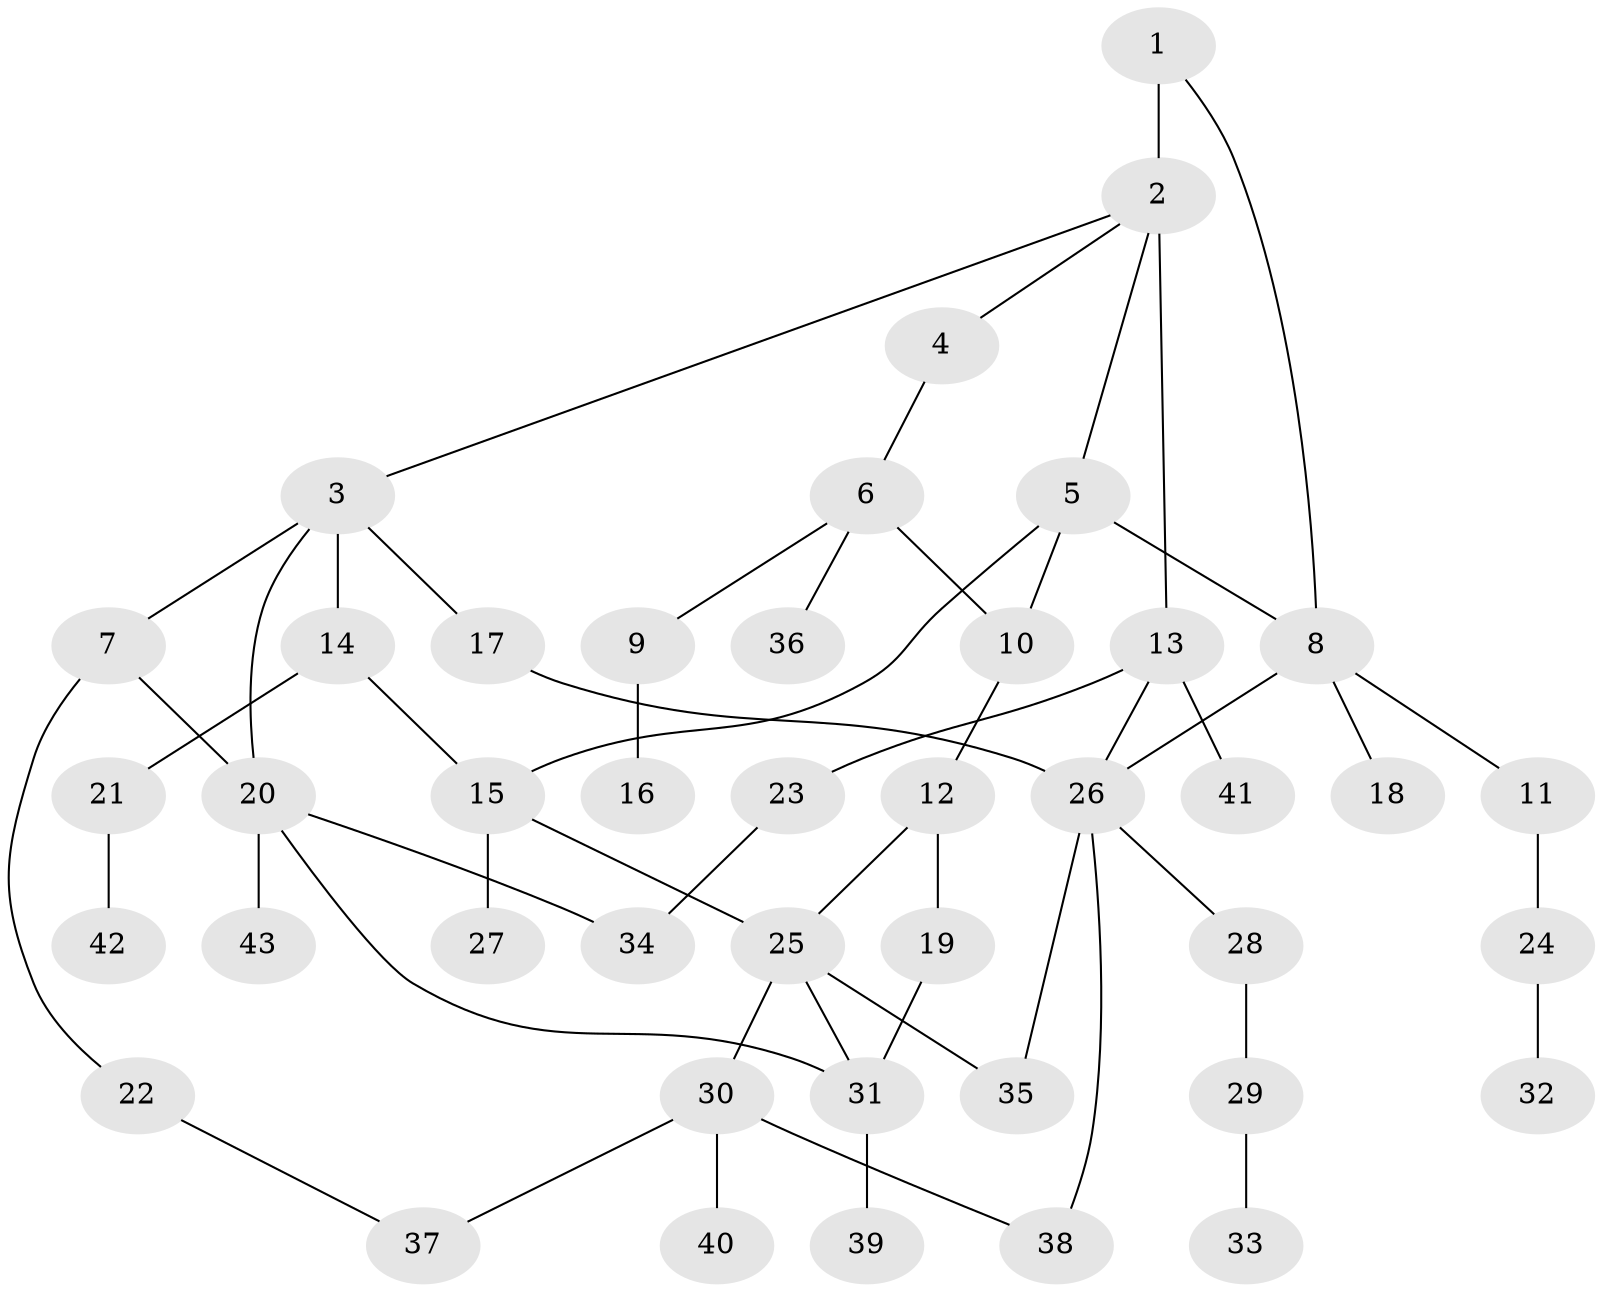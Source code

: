 // original degree distribution, {5: 0.04929577464788732, 7: 0.014084507042253521, 4: 0.09859154929577464, 3: 0.15492957746478872, 1: 0.3591549295774648, 2: 0.30985915492957744, 6: 0.014084507042253521}
// Generated by graph-tools (version 1.1) at 2025/48/03/04/25 22:48:56]
// undirected, 43 vertices, 55 edges
graph export_dot {
  node [color=gray90,style=filled];
  1;
  2;
  3;
  4;
  5;
  6;
  7;
  8;
  9;
  10;
  11;
  12;
  13;
  14;
  15;
  16;
  17;
  18;
  19;
  20;
  21;
  22;
  23;
  24;
  25;
  26;
  27;
  28;
  29;
  30;
  31;
  32;
  33;
  34;
  35;
  36;
  37;
  38;
  39;
  40;
  41;
  42;
  43;
  1 -- 2 [weight=5.0];
  1 -- 8 [weight=2.0];
  2 -- 3 [weight=1.0];
  2 -- 4 [weight=1.0];
  2 -- 5 [weight=1.0];
  2 -- 13 [weight=1.0];
  3 -- 7 [weight=1.0];
  3 -- 14 [weight=1.0];
  3 -- 17 [weight=1.0];
  3 -- 20 [weight=1.0];
  4 -- 6 [weight=1.0];
  5 -- 8 [weight=3.0];
  5 -- 10 [weight=1.0];
  5 -- 15 [weight=1.0];
  6 -- 9 [weight=1.0];
  6 -- 10 [weight=1.0];
  6 -- 36 [weight=1.0];
  7 -- 20 [weight=1.0];
  7 -- 22 [weight=1.0];
  8 -- 11 [weight=1.0];
  8 -- 18 [weight=1.0];
  8 -- 26 [weight=1.0];
  9 -- 16 [weight=1.0];
  10 -- 12 [weight=1.0];
  11 -- 24 [weight=1.0];
  12 -- 19 [weight=1.0];
  12 -- 25 [weight=1.0];
  13 -- 23 [weight=1.0];
  13 -- 26 [weight=1.0];
  13 -- 41 [weight=1.0];
  14 -- 15 [weight=1.0];
  14 -- 21 [weight=1.0];
  15 -- 25 [weight=1.0];
  15 -- 27 [weight=2.0];
  17 -- 26 [weight=1.0];
  19 -- 31 [weight=1.0];
  20 -- 31 [weight=1.0];
  20 -- 34 [weight=1.0];
  20 -- 43 [weight=1.0];
  21 -- 42 [weight=1.0];
  22 -- 37 [weight=1.0];
  23 -- 34 [weight=1.0];
  24 -- 32 [weight=1.0];
  25 -- 30 [weight=2.0];
  25 -- 31 [weight=1.0];
  25 -- 35 [weight=1.0];
  26 -- 28 [weight=1.0];
  26 -- 35 [weight=1.0];
  26 -- 38 [weight=1.0];
  28 -- 29 [weight=2.0];
  29 -- 33 [weight=1.0];
  30 -- 37 [weight=1.0];
  30 -- 38 [weight=1.0];
  30 -- 40 [weight=1.0];
  31 -- 39 [weight=1.0];
}
